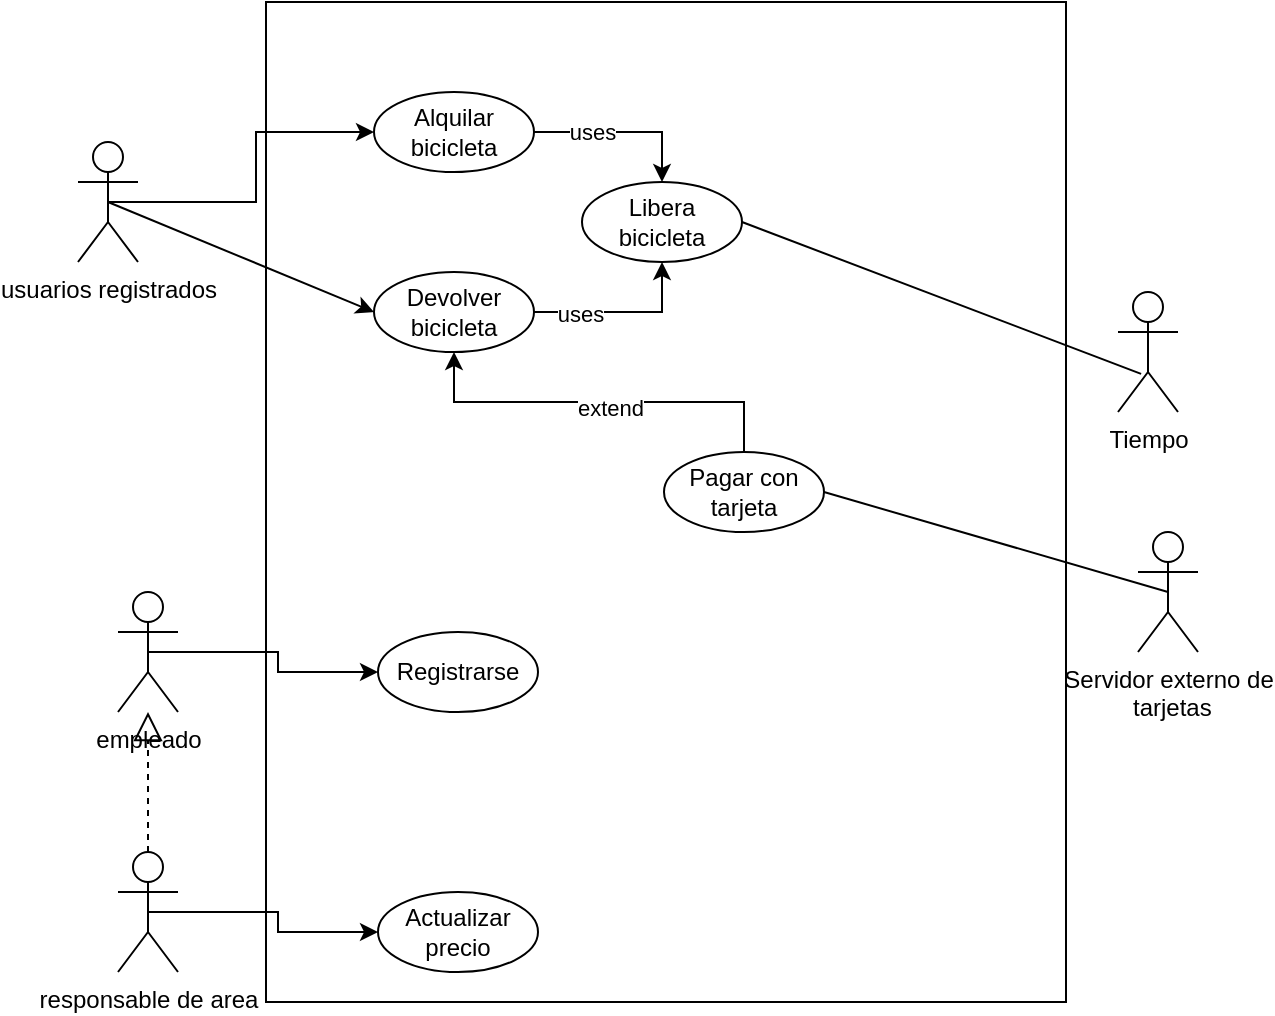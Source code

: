 <mxfile version="28.1.2">
  <diagram name="Página-1" id="jVDOAleI3OpJ5xzTpVgX">
    <mxGraphModel dx="1148" dy="592" grid="1" gridSize="10" guides="1" tooltips="1" connect="1" arrows="1" fold="1" page="1" pageScale="1" pageWidth="827" pageHeight="1169" math="0" shadow="0">
      <root>
        <mxCell id="0" />
        <mxCell id="1" parent="0" />
        <mxCell id="skkt9EBBC0oeprLDvx0D-1" value="" style="rounded=0;whiteSpace=wrap;html=1;movable=0;resizable=0;rotatable=0;deletable=0;editable=0;locked=1;connectable=0;" vertex="1" parent="1">
          <mxGeometry x="214" y="335" width="400" height="500" as="geometry" />
        </mxCell>
        <mxCell id="skkt9EBBC0oeprLDvx0D-10" style="edgeStyle=orthogonalEdgeStyle;rounded=0;orthogonalLoop=1;jettySize=auto;html=1;exitX=0.5;exitY=0.5;exitDx=0;exitDy=0;exitPerimeter=0;entryX=0;entryY=0.5;entryDx=0;entryDy=0;" edge="1" parent="1" source="skkt9EBBC0oeprLDvx0D-3" target="skkt9EBBC0oeprLDvx0D-9">
          <mxGeometry relative="1" as="geometry" />
        </mxCell>
        <mxCell id="skkt9EBBC0oeprLDvx0D-17" style="rounded=0;orthogonalLoop=1;jettySize=auto;html=1;entryX=0;entryY=0.5;entryDx=0;entryDy=0;" edge="1" parent="1" target="skkt9EBBC0oeprLDvx0D-16">
          <mxGeometry relative="1" as="geometry">
            <mxPoint x="135" y="435" as="sourcePoint" />
          </mxGeometry>
        </mxCell>
        <mxCell id="skkt9EBBC0oeprLDvx0D-3" value="usuarios registrados" style="shape=umlActor;verticalLabelPosition=bottom;verticalAlign=top;html=1;outlineConnect=0;" vertex="1" parent="1">
          <mxGeometry x="120" y="405" width="30" height="60" as="geometry" />
        </mxCell>
        <mxCell id="skkt9EBBC0oeprLDvx0D-39" style="edgeStyle=orthogonalEdgeStyle;rounded=0;orthogonalLoop=1;jettySize=auto;html=1;exitX=0.5;exitY=0.5;exitDx=0;exitDy=0;exitPerimeter=0;entryX=0;entryY=0.5;entryDx=0;entryDy=0;" edge="1" parent="1" source="skkt9EBBC0oeprLDvx0D-4" target="skkt9EBBC0oeprLDvx0D-38">
          <mxGeometry relative="1" as="geometry" />
        </mxCell>
        <mxCell id="skkt9EBBC0oeprLDvx0D-4" value="empleado" style="shape=umlActor;verticalLabelPosition=bottom;verticalAlign=top;html=1;outlineConnect=0;" vertex="1" parent="1">
          <mxGeometry x="140" y="630" width="30" height="60" as="geometry" />
        </mxCell>
        <mxCell id="skkt9EBBC0oeprLDvx0D-36" style="edgeStyle=orthogonalEdgeStyle;rounded=0;orthogonalLoop=1;jettySize=auto;html=1;exitX=0.5;exitY=0.5;exitDx=0;exitDy=0;exitPerimeter=0;entryX=0;entryY=0.5;entryDx=0;entryDy=0;" edge="1" parent="1" source="skkt9EBBC0oeprLDvx0D-5" target="skkt9EBBC0oeprLDvx0D-35">
          <mxGeometry relative="1" as="geometry" />
        </mxCell>
        <mxCell id="skkt9EBBC0oeprLDvx0D-5" value="responsable de area" style="shape=umlActor;verticalLabelPosition=bottom;verticalAlign=top;html=1;outlineConnect=0;" vertex="1" parent="1">
          <mxGeometry x="140" y="760" width="30" height="60" as="geometry" />
        </mxCell>
        <mxCell id="skkt9EBBC0oeprLDvx0D-19" style="edgeStyle=orthogonalEdgeStyle;rounded=0;orthogonalLoop=1;jettySize=auto;html=1;exitX=1;exitY=0.5;exitDx=0;exitDy=0;entryX=0.5;entryY=0;entryDx=0;entryDy=0;" edge="1" parent="1" source="skkt9EBBC0oeprLDvx0D-9" target="skkt9EBBC0oeprLDvx0D-12">
          <mxGeometry relative="1" as="geometry" />
        </mxCell>
        <mxCell id="skkt9EBBC0oeprLDvx0D-22" value="uses" style="edgeLabel;html=1;align=center;verticalAlign=middle;resizable=0;points=[];" vertex="1" connectable="0" parent="skkt9EBBC0oeprLDvx0D-19">
          <mxGeometry x="-0.361" relative="1" as="geometry">
            <mxPoint as="offset" />
          </mxGeometry>
        </mxCell>
        <mxCell id="skkt9EBBC0oeprLDvx0D-9" value="Alquilar bicicleta" style="ellipse;whiteSpace=wrap;html=1;" vertex="1" parent="1">
          <mxGeometry x="268" y="380" width="80" height="40" as="geometry" />
        </mxCell>
        <mxCell id="skkt9EBBC0oeprLDvx0D-11" value="Tiempo" style="shape=umlActor;verticalLabelPosition=bottom;verticalAlign=top;html=1;" vertex="1" parent="1">
          <mxGeometry x="640" y="480" width="30" height="60" as="geometry" />
        </mxCell>
        <mxCell id="skkt9EBBC0oeprLDvx0D-12" value="Libera bicicleta" style="ellipse;whiteSpace=wrap;html=1;" vertex="1" parent="1">
          <mxGeometry x="372" y="425" width="80" height="40" as="geometry" />
        </mxCell>
        <mxCell id="skkt9EBBC0oeprLDvx0D-15" value="" style="endArrow=none;html=1;rounded=0;entryX=0.385;entryY=0.682;entryDx=0;entryDy=0;entryPerimeter=0;exitX=1;exitY=0.5;exitDx=0;exitDy=0;" edge="1" parent="1" source="skkt9EBBC0oeprLDvx0D-12" target="skkt9EBBC0oeprLDvx0D-11">
          <mxGeometry width="50" height="50" relative="1" as="geometry">
            <mxPoint x="430" y="640" as="sourcePoint" />
            <mxPoint x="480" y="590" as="targetPoint" />
          </mxGeometry>
        </mxCell>
        <mxCell id="skkt9EBBC0oeprLDvx0D-20" style="edgeStyle=orthogonalEdgeStyle;rounded=0;orthogonalLoop=1;jettySize=auto;html=1;exitX=1;exitY=0.5;exitDx=0;exitDy=0;entryX=0.5;entryY=1;entryDx=0;entryDy=0;" edge="1" parent="1" source="skkt9EBBC0oeprLDvx0D-16" target="skkt9EBBC0oeprLDvx0D-12">
          <mxGeometry relative="1" as="geometry" />
        </mxCell>
        <mxCell id="skkt9EBBC0oeprLDvx0D-21" value="uses" style="edgeLabel;html=1;align=center;verticalAlign=middle;resizable=0;points=[];" vertex="1" connectable="0" parent="skkt9EBBC0oeprLDvx0D-20">
          <mxGeometry x="-0.5" y="-1" relative="1" as="geometry">
            <mxPoint as="offset" />
          </mxGeometry>
        </mxCell>
        <mxCell id="skkt9EBBC0oeprLDvx0D-16" value="Devolver bicicleta" style="ellipse;whiteSpace=wrap;html=1;" vertex="1" parent="1">
          <mxGeometry x="268" y="470" width="80" height="40" as="geometry" />
        </mxCell>
        <mxCell id="skkt9EBBC0oeprLDvx0D-32" style="edgeStyle=orthogonalEdgeStyle;rounded=0;orthogonalLoop=1;jettySize=auto;html=1;exitX=0.5;exitY=0;exitDx=0;exitDy=0;entryX=0.5;entryY=1;entryDx=0;entryDy=0;" edge="1" parent="1" source="skkt9EBBC0oeprLDvx0D-23" target="skkt9EBBC0oeprLDvx0D-16">
          <mxGeometry relative="1" as="geometry" />
        </mxCell>
        <mxCell id="skkt9EBBC0oeprLDvx0D-33" value="extend" style="edgeLabel;html=1;align=center;verticalAlign=middle;resizable=0;points=[];" vertex="1" connectable="0" parent="skkt9EBBC0oeprLDvx0D-32">
          <mxGeometry x="-0.056" y="3" relative="1" as="geometry">
            <mxPoint as="offset" />
          </mxGeometry>
        </mxCell>
        <mxCell id="skkt9EBBC0oeprLDvx0D-23" value="Pagar con tarjeta" style="ellipse;whiteSpace=wrap;html=1;" vertex="1" parent="1">
          <mxGeometry x="413" y="560" width="80" height="40" as="geometry" />
        </mxCell>
        <mxCell id="skkt9EBBC0oeprLDvx0D-25" value="Servidor externo de&lt;div&gt;&amp;nbsp;tarjetas&lt;/div&gt;" style="shape=umlActor;verticalLabelPosition=bottom;verticalAlign=top;html=1;" vertex="1" parent="1">
          <mxGeometry x="650" y="600" width="30" height="60" as="geometry" />
        </mxCell>
        <mxCell id="skkt9EBBC0oeprLDvx0D-26" value="" style="endArrow=none;html=1;rounded=0;entryX=0.5;entryY=0.5;entryDx=0;entryDy=0;entryPerimeter=0;exitX=1;exitY=0.5;exitDx=0;exitDy=0;" edge="1" parent="1" source="skkt9EBBC0oeprLDvx0D-23" target="skkt9EBBC0oeprLDvx0D-25">
          <mxGeometry width="50" height="50" relative="1" as="geometry">
            <mxPoint x="470" y="640" as="sourcePoint" />
            <mxPoint x="520" y="590" as="targetPoint" />
          </mxGeometry>
        </mxCell>
        <mxCell id="skkt9EBBC0oeprLDvx0D-35" value="Actualizar precio" style="ellipse;whiteSpace=wrap;html=1;" vertex="1" parent="1">
          <mxGeometry x="270" y="780" width="80" height="40" as="geometry" />
        </mxCell>
        <mxCell id="skkt9EBBC0oeprLDvx0D-37" value="" style="endArrow=block;dashed=1;endFill=0;endSize=12;html=1;rounded=0;exitX=0.5;exitY=0;exitDx=0;exitDy=0;exitPerimeter=0;" edge="1" parent="1" source="skkt9EBBC0oeprLDvx0D-5" target="skkt9EBBC0oeprLDvx0D-4">
          <mxGeometry width="160" relative="1" as="geometry">
            <mxPoint x="70" y="580" as="sourcePoint" />
            <mxPoint x="230" y="580" as="targetPoint" />
          </mxGeometry>
        </mxCell>
        <mxCell id="skkt9EBBC0oeprLDvx0D-38" value="Registrarse" style="ellipse;whiteSpace=wrap;html=1;" vertex="1" parent="1">
          <mxGeometry x="270" y="650" width="80" height="40" as="geometry" />
        </mxCell>
      </root>
    </mxGraphModel>
  </diagram>
</mxfile>

